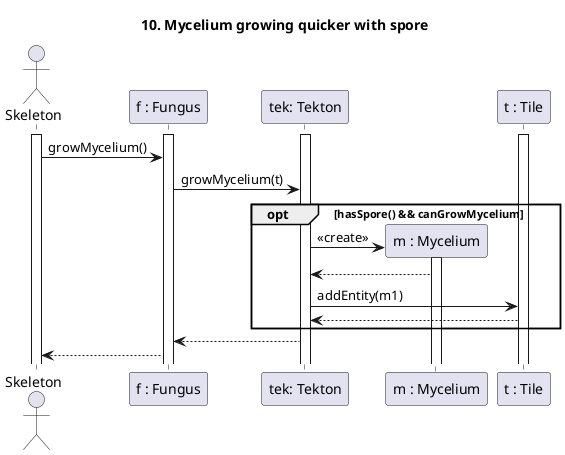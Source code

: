 @startuml Fungus growth with spore

title 10. Mycelium growing quicker with spore

actor "Skeleton" as Ac
participant "f : Fungus" as F
participant "tek: Tekton" as Tek
participant "m : Mycelium" as M
participant "t : Tile" as T

activate Ac
activate F
activate T
activate Tek


Ac -> F : growMycelium()

F->Tek : growMycelium(t)
opt hasSpore() && canGrowMycelium
Tek -> M ** : <<create>>
activate M
M --> Tek
Tek -> T : addEntity(m1)
T-->Tek
end
Tek-->F

F --> Ac



@enduml